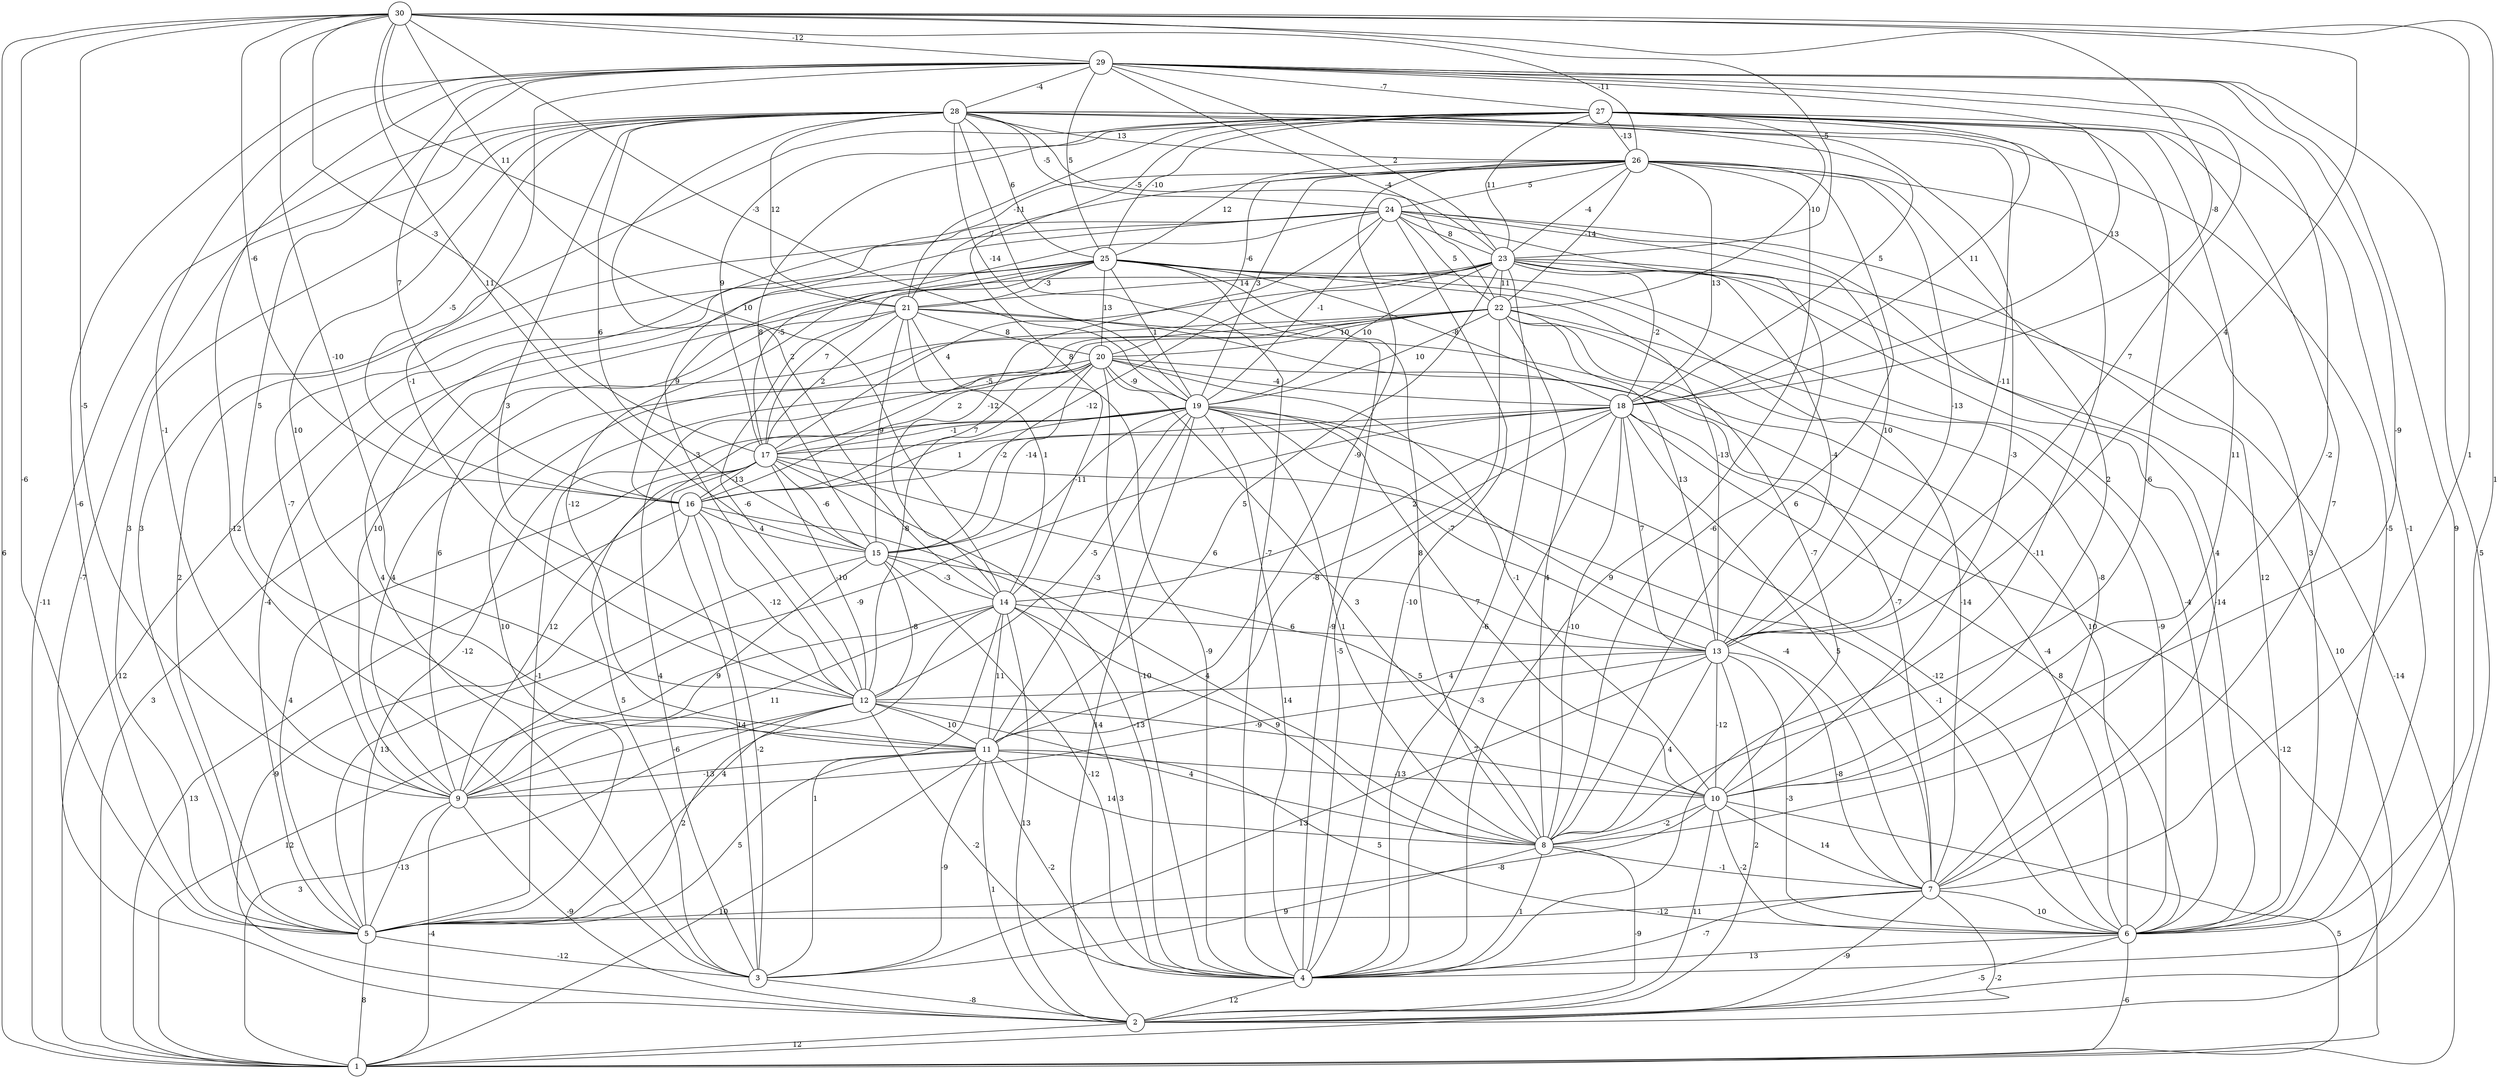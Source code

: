 graph { 
	 fontname="Helvetica,Arial,sans-serif" 
	 node [shape = circle]; 
	 30 -- 1 [label = "6"];
	 30 -- 5 [label = "-6"];
	 30 -- 6 [label = "1"];
	 30 -- 7 [label = "1"];
	 30 -- 9 [label = "-5"];
	 30 -- 12 [label = "-10"];
	 30 -- 13 [label = "4"];
	 30 -- 14 [label = "10"];
	 30 -- 15 [label = "11"];
	 30 -- 16 [label = "-6"];
	 30 -- 17 [label = "-3"];
	 30 -- 18 [label = "-8"];
	 30 -- 19 [label = "-3"];
	 30 -- 21 [label = "11"];
	 30 -- 23 [label = "-5"];
	 30 -- 26 [label = "-11"];
	 30 -- 29 [label = "-12"];
	 29 -- 2 [label = "5"];
	 29 -- 3 [label = "-12"];
	 29 -- 4 [label = "9"];
	 29 -- 5 [label = "-6"];
	 29 -- 8 [label = "-2"];
	 29 -- 9 [label = "-1"];
	 29 -- 10 [label = "-9"];
	 29 -- 11 [label = "5"];
	 29 -- 12 [label = "-1"];
	 29 -- 13 [label = "7"];
	 29 -- 16 [label = "7"];
	 29 -- 18 [label = "13"];
	 29 -- 22 [label = "-4"];
	 29 -- 23 [label = "2"];
	 29 -- 25 [label = "5"];
	 29 -- 27 [label = "-7"];
	 29 -- 28 [label = "-4"];
	 28 -- 1 [label = "-11"];
	 28 -- 2 [label = "-7"];
	 28 -- 4 [label = "-7"];
	 28 -- 5 [label = "3"];
	 28 -- 6 [label = "-5"];
	 28 -- 10 [label = "-3"];
	 28 -- 11 [label = "10"];
	 28 -- 12 [label = "3"];
	 28 -- 13 [label = "-11"];
	 28 -- 14 [label = "2"];
	 28 -- 15 [label = "6"];
	 28 -- 16 [label = "-5"];
	 28 -- 18 [label = "5"];
	 28 -- 19 [label = "-14"];
	 28 -- 21 [label = "12"];
	 28 -- 23 [label = "-5"];
	 28 -- 24 [label = "-5"];
	 28 -- 25 [label = "6"];
	 28 -- 26 [label = "13"];
	 27 -- 4 [label = "-11"];
	 27 -- 5 [label = "3"];
	 27 -- 6 [label = "-1"];
	 27 -- 7 [label = "7"];
	 27 -- 8 [label = "-6"];
	 27 -- 10 [label = "11"];
	 27 -- 14 [label = "8"];
	 27 -- 15 [label = "8"];
	 27 -- 17 [label = "9"];
	 27 -- 18 [label = "11"];
	 27 -- 21 [label = "-11"];
	 27 -- 22 [label = "-10"];
	 27 -- 23 [label = "11"];
	 27 -- 25 [label = "-10"];
	 27 -- 26 [label = "-13"];
	 26 -- 3 [label = "4"];
	 26 -- 4 [label = "9"];
	 26 -- 6 [label = "3"];
	 26 -- 8 [label = "6"];
	 26 -- 10 [label = "2"];
	 26 -- 11 [label = "-9"];
	 26 -- 13 [label = "-13"];
	 26 -- 18 [label = "13"];
	 26 -- 19 [label = "3"];
	 26 -- 20 [label = "-6"];
	 26 -- 21 [label = "7"];
	 26 -- 22 [label = "-14"];
	 26 -- 23 [label = "-4"];
	 26 -- 24 [label = "5"];
	 26 -- 25 [label = "12"];
	 25 -- 1 [label = "12"];
	 25 -- 4 [label = "-9"];
	 25 -- 5 [label = "-4"];
	 25 -- 6 [label = "-4"];
	 25 -- 7 [label = "-8"];
	 25 -- 8 [label = "8"];
	 25 -- 11 [label = "-12"];
	 25 -- 13 [label = "-13"];
	 25 -- 16 [label = "9"];
	 25 -- 17 [label = "7"];
	 25 -- 18 [label = "-8"];
	 25 -- 19 [label = "1"];
	 25 -- 20 [label = "13"];
	 25 -- 21 [label = "-3"];
	 24 -- 4 [label = "-10"];
	 24 -- 5 [label = "2"];
	 24 -- 6 [label = "12"];
	 24 -- 7 [label = "4"];
	 24 -- 8 [label = "-6"];
	 24 -- 9 [label = "-7"];
	 24 -- 12 [label = "-3"];
	 24 -- 13 [label = "10"];
	 24 -- 14 [label = "-12"];
	 24 -- 17 [label = "-5"];
	 24 -- 19 [label = "-1"];
	 24 -- 22 [label = "5"];
	 24 -- 23 [label = "8"];
	 23 -- 1 [label = "-14"];
	 23 -- 2 [label = "10"];
	 23 -- 4 [label = "-6"];
	 23 -- 6 [label = "-14"];
	 23 -- 9 [label = "10"];
	 23 -- 11 [label = "5"];
	 23 -- 13 [label = "-4"];
	 23 -- 15 [label = "-12"];
	 23 -- 17 [label = "4"];
	 23 -- 18 [label = "-2"];
	 23 -- 19 [label = "10"];
	 23 -- 21 [label = "14"];
	 23 -- 22 [label = "11"];
	 22 -- 4 [label = "-5"];
	 22 -- 5 [label = "10"];
	 22 -- 6 [label = "-9"];
	 22 -- 7 [label = "-14"];
	 22 -- 8 [label = "4"];
	 22 -- 9 [label = "6"];
	 22 -- 10 [label = "-7"];
	 22 -- 13 [label = "13"];
	 22 -- 16 [label = "2"];
	 22 -- 17 [label = "-5"];
	 22 -- 19 [label = "10"];
	 22 -- 20 [label = "10"];
	 21 -- 1 [label = "3"];
	 21 -- 4 [label = "-9"];
	 21 -- 6 [label = "10"];
	 21 -- 7 [label = "-7"];
	 21 -- 12 [label = "-6"];
	 21 -- 14 [label = "1"];
	 21 -- 15 [label = "9"];
	 21 -- 17 [label = "2"];
	 21 -- 20 [label = "8"];
	 20 -- 3 [label = "4"];
	 20 -- 4 [label = "-10"];
	 20 -- 5 [label = "-12"];
	 20 -- 6 [label = "-4"];
	 20 -- 8 [label = "3"];
	 20 -- 9 [label = "4"];
	 20 -- 10 [label = "-1"];
	 20 -- 12 [label = "-8"];
	 20 -- 15 [label = "-14"];
	 20 -- 16 [label = "7"];
	 20 -- 18 [label = "-4"];
	 20 -- 19 [label = "-9"];
	 19 -- 2 [label = "14"];
	 19 -- 3 [label = "5"];
	 19 -- 4 [label = "14"];
	 19 -- 5 [label = "-1"];
	 19 -- 6 [label = "-12"];
	 19 -- 7 [label = "-4"];
	 19 -- 8 [label = "1"];
	 19 -- 10 [label = "7"];
	 19 -- 11 [label = "-3"];
	 19 -- 12 [label = "-5"];
	 19 -- 13 [label = "-7"];
	 19 -- 15 [label = "-11"];
	 19 -- 16 [label = "1"];
	 19 -- 17 [label = "-1"];
	 18 -- 1 [label = "-12"];
	 18 -- 4 [label = "-3"];
	 18 -- 6 [label = "8"];
	 18 -- 7 [label = "5"];
	 18 -- 8 [label = "-10"];
	 18 -- 9 [label = "-9"];
	 18 -- 11 [label = "-8"];
	 18 -- 13 [label = "7"];
	 18 -- 14 [label = "2"];
	 18 -- 16 [label = "-2"];
	 18 -- 17 [label = "7"];
	 17 -- 3 [label = "14"];
	 17 -- 4 [label = "-13"];
	 17 -- 5 [label = "4"];
	 17 -- 6 [label = "-1"];
	 17 -- 9 [label = "12"];
	 17 -- 12 [label = "-10"];
	 17 -- 13 [label = "6"];
	 17 -- 15 [label = "-6"];
	 17 -- 16 [label = "-13"];
	 16 -- 1 [label = "13"];
	 16 -- 2 [label = "-9"];
	 16 -- 3 [label = "-2"];
	 16 -- 8 [label = "4"];
	 16 -- 12 [label = "-12"];
	 16 -- 15 [label = "4"];
	 15 -- 4 [label = "-12"];
	 15 -- 5 [label = "13"];
	 15 -- 9 [label = "9"];
	 15 -- 10 [label = "5"];
	 15 -- 12 [label = "-8"];
	 15 -- 14 [label = "-3"];
	 14 -- 1 [label = "12"];
	 14 -- 2 [label = "13"];
	 14 -- 3 [label = "1"];
	 14 -- 4 [label = "3"];
	 14 -- 5 [label = "4"];
	 14 -- 8 [label = "9"];
	 14 -- 9 [label = "11"];
	 14 -- 11 [label = "11"];
	 14 -- 13 [label = "6"];
	 13 -- 2 [label = "2"];
	 13 -- 3 [label = "13"];
	 13 -- 6 [label = "-3"];
	 13 -- 7 [label = "-8"];
	 13 -- 8 [label = "4"];
	 13 -- 9 [label = "-9"];
	 13 -- 10 [label = "-12"];
	 13 -- 12 [label = "4"];
	 12 -- 1 [label = "3"];
	 12 -- 4 [label = "-2"];
	 12 -- 5 [label = "2"];
	 12 -- 8 [label = "4"];
	 12 -- 9 [label = "-6"];
	 12 -- 10 [label = "7"];
	 12 -- 11 [label = "10"];
	 11 -- 1 [label = "10"];
	 11 -- 2 [label = "1"];
	 11 -- 3 [label = "-9"];
	 11 -- 4 [label = "-2"];
	 11 -- 5 [label = "5"];
	 11 -- 6 [label = "5"];
	 11 -- 8 [label = "14"];
	 11 -- 9 [label = "-13"];
	 11 -- 10 [label = "-13"];
	 10 -- 1 [label = "5"];
	 10 -- 2 [label = "11"];
	 10 -- 5 [label = "-8"];
	 10 -- 6 [label = "-2"];
	 10 -- 7 [label = "14"];
	 10 -- 8 [label = "-2"];
	 9 -- 1 [label = "-4"];
	 9 -- 2 [label = "-9"];
	 9 -- 5 [label = "-13"];
	 8 -- 2 [label = "-9"];
	 8 -- 3 [label = "9"];
	 8 -- 4 [label = "1"];
	 8 -- 7 [label = "-1"];
	 7 -- 1 [label = "-2"];
	 7 -- 2 [label = "-9"];
	 7 -- 4 [label = "-7"];
	 7 -- 5 [label = "-12"];
	 7 -- 6 [label = "10"];
	 6 -- 1 [label = "-6"];
	 6 -- 2 [label = "-5"];
	 6 -- 4 [label = "13"];
	 5 -- 1 [label = "8"];
	 5 -- 3 [label = "-12"];
	 4 -- 2 [label = "12"];
	 3 -- 2 [label = "-8"];
	 2 -- 1 [label = "12"];
	 1;
	 2;
	 3;
	 4;
	 5;
	 6;
	 7;
	 8;
	 9;
	 10;
	 11;
	 12;
	 13;
	 14;
	 15;
	 16;
	 17;
	 18;
	 19;
	 20;
	 21;
	 22;
	 23;
	 24;
	 25;
	 26;
	 27;
	 28;
	 29;
	 30;
}
